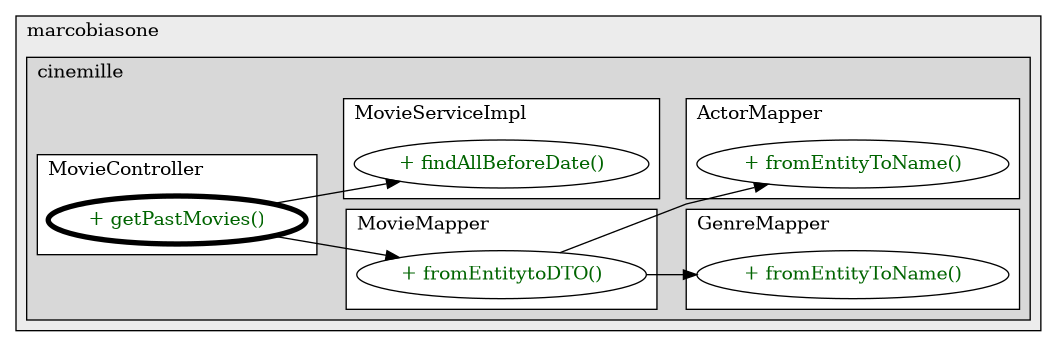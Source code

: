 @startuml

/' diagram meta data start
config=CallConfiguration;
{
  "rootMethod": "com.marcobiasone.cinemille.cinemille.controller.MovieController#getPastMovies()",
  "projectClassification": {
    "searchMode": "OpenProject", // OpenProject, AllProjects
    "includedProjects": "",
    "pathEndKeywords": "*.impl",
    "isClientPath": "",
    "isClientName": "",
    "isTestPath": "",
    "isTestName": "",
    "isMappingPath": "",
    "isMappingName": "",
    "isDataAccessPath": "",
    "isDataAccessName": "",
    "isDataStructurePath": "",
    "isDataStructureName": "",
    "isInterfaceStructuresPath": "",
    "isInterfaceStructuresName": "",
    "isEntryPointPath": "",
    "isEntryPointName": "",
    "treatFinalFieldsAsMandatory": false
  },
  "graphRestriction": {
    "classPackageExcludeFilter": "",
    "classPackageIncludeFilter": "*",
    "classNameExcludeFilter": "",
    "classNameIncludeFilter": "*",
    "methodNameExcludeFilter": "",
    "methodNameIncludeFilter": "*",
    "removeByInheritance": "", // inheritance/annotation based filtering is done in a second step
    "removeByAnnotation": "",
    "removeByClassPackage": "", // cleanup the graph after inheritance/annotation based filtering is done
    "removeByClassName": "",
    "cutMappings": false,
    "cutEnum": true,
    "cutTests": true,
    "cutClient": true,
    "cutDataAccess": true,
    "cutInterfaceStructures": true,
    "cutDataStructures": true,
    "cutGetterAndSetter": true,
    "cutConstructors": true
  },
  "graphTraversal": {
    "forwardDepth": 3,
    "backwardDepth": 3,
    "classPackageExcludeFilter": "",
    "classPackageIncludeFilter": "",
    "classNameExcludeFilter": "",
    "classNameIncludeFilter": "",
    "methodNameExcludeFilter": "",
    "methodNameIncludeFilter": "",
    "hideMappings": false,
    "hideDataStructures": false,
    "hidePrivateMethods": true,
    "hideInterfaceCalls": true, // indirection: implementation -> interface (is hidden) -> implementation
    "onlyShowApplicationEntryPoints": false, // root node is included
    "useMethodCallsForStructureDiagram": "ForwardOnly" // ForwardOnly, BothDirections, No
  },
  "details": {
    "aggregation": "GroupByClass", // ByClass, GroupByClass, None
    "showMethodParametersTypes": false,
    "showMethodParametersNames": false,
    "showMethodReturnType": false,
    "showPackageLevels": 2,
    "showCallOrder": false,
    "edgeMode": "MethodsOnly", // TypesOnly, MethodsOnly, TypesAndMethods, MethodsAndDirectTypeUsage
    "showDetailedClassStructure": false
  },
  "rootClass": "com.marcobiasone.cinemille.cinemille.controller.MovieController",
  "extensionCallbackMethod": "" // qualified.class.name#methodName - signature: public static String method(String)
}
diagram meta data end '/



digraph g {
    rankdir="LR"
    splines=polyline
    

'nodes 
subgraph cluster_738899069 { 
   	label=marcobiasone
	labeljust=l
	fillcolor="#ececec"
	style=filled
   
   subgraph cluster_1684539231 { 
   	label=cinemille
	labeljust=l
	fillcolor="#d8d8d8"
	style=filled
   
   subgraph cluster_122368889 { 
   	label=GenreMapper
	labeljust=l
	fillcolor=white
	style=filled
   
   GenreMapper1775340387XXXfromEntityToName68688227[
	label="+ fromEntityToName()"
	style=filled
	fillcolor=white
	tooltip="GenreMapper

null"
	fontcolor=darkgreen
];
} 

subgraph cluster_180269926 { 
   	label=MovieMapper
	labeljust=l
	fillcolor=white
	style=filled
   
   MovieMapper1775340387XXXfromEntitytoDTO74534672[
	label="+ fromEntitytoDTO()"
	style=filled
	fillcolor=white
	tooltip="MovieMapper

null"
	fontcolor=darkgreen
];
} 

subgraph cluster_1828440469 { 
   	label=ActorMapper
	labeljust=l
	fillcolor=white
	style=filled
   
   ActorMapper1775340387XXXfromEntityToName63093205[
	label="+ fromEntityToName()"
	style=filled
	fillcolor=white
	tooltip="ActorMapper

null"
	fontcolor=darkgreen
];
} 

subgraph cluster_234697536 { 
   	label=MovieServiceImpl
	labeljust=l
	fillcolor=white
	style=filled
   
   MovieServiceImpl1855892845XXXfindAllBeforeDate2122702[
	label="+ findAllBeforeDate()"
	style=filled
	fillcolor=white
	tooltip="MovieServiceImpl

&#10;  Get all the movies already screened before a given date.&#10;  @param beforeDate the given date.&#10;  @return the list of entities.&#10; "
	fontcolor=darkgreen
];
} 

subgraph cluster_850750620 { 
   	label=MovieController
	labeljust=l
	fillcolor=white
	style=filled
   
   MovieController1886703550XXXgetPastMovies0[
	label="+ getPastMovies()"
	style=filled
	fillcolor=white
	tooltip="MovieController

null"
	penwidth=4
	fontcolor=darkgreen
];
} 
} 
} 

'edges    
MovieController1886703550XXXgetPastMovies0 -> MovieMapper1775340387XXXfromEntitytoDTO74534672;
MovieController1886703550XXXgetPastMovies0 -> MovieServiceImpl1855892845XXXfindAllBeforeDate2122702;
MovieMapper1775340387XXXfromEntitytoDTO74534672 -> ActorMapper1775340387XXXfromEntityToName63093205;
MovieMapper1775340387XXXfromEntitytoDTO74534672 -> GenreMapper1775340387XXXfromEntityToName68688227;
    
}
@enduml